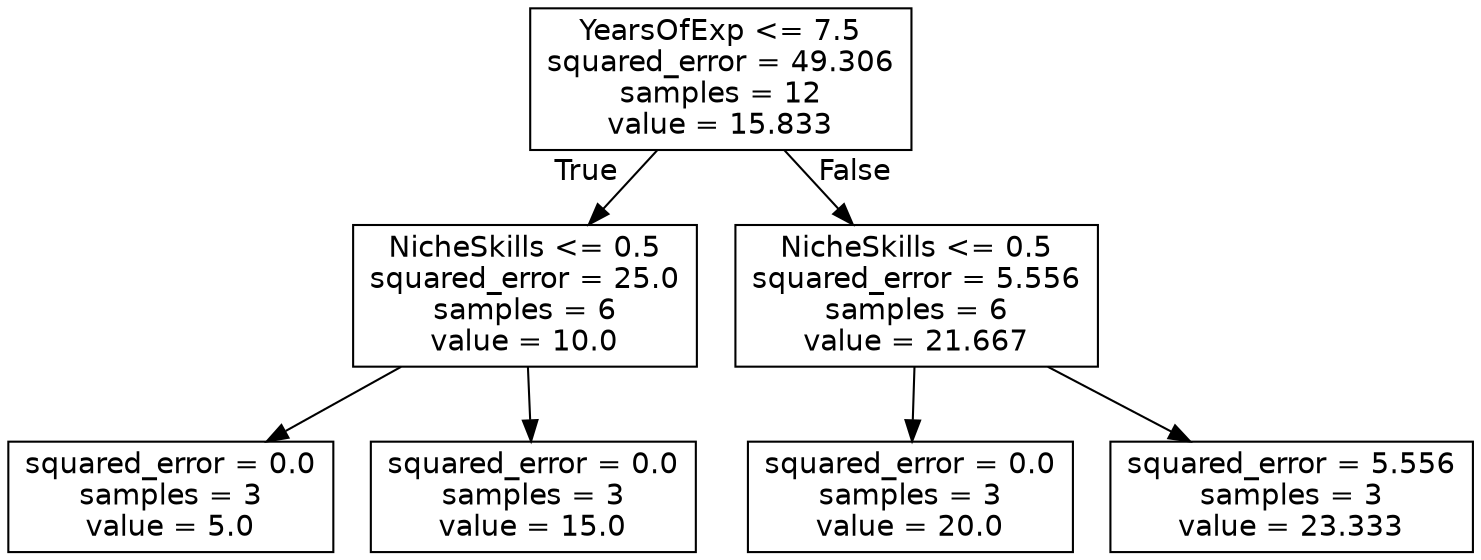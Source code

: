 digraph Tree {
node [shape=box, fontname="helvetica"] ;
edge [fontname="helvetica"] ;
0 [label="YearsOfExp <= 7.5\nsquared_error = 49.306\nsamples = 12\nvalue = 15.833"] ;
1 [label="NicheSkills <= 0.5\nsquared_error = 25.0\nsamples = 6\nvalue = 10.0"] ;
0 -> 1 [labeldistance=2.5, labelangle=45, headlabel="True"] ;
2 [label="squared_error = 0.0\nsamples = 3\nvalue = 5.0"] ;
1 -> 2 ;
3 [label="squared_error = 0.0\nsamples = 3\nvalue = 15.0"] ;
1 -> 3 ;
4 [label="NicheSkills <= 0.5\nsquared_error = 5.556\nsamples = 6\nvalue = 21.667"] ;
0 -> 4 [labeldistance=2.5, labelangle=-45, headlabel="False"] ;
5 [label="squared_error = 0.0\nsamples = 3\nvalue = 20.0"] ;
4 -> 5 ;
6 [label="squared_error = 5.556\nsamples = 3\nvalue = 23.333"] ;
4 -> 6 ;
}
